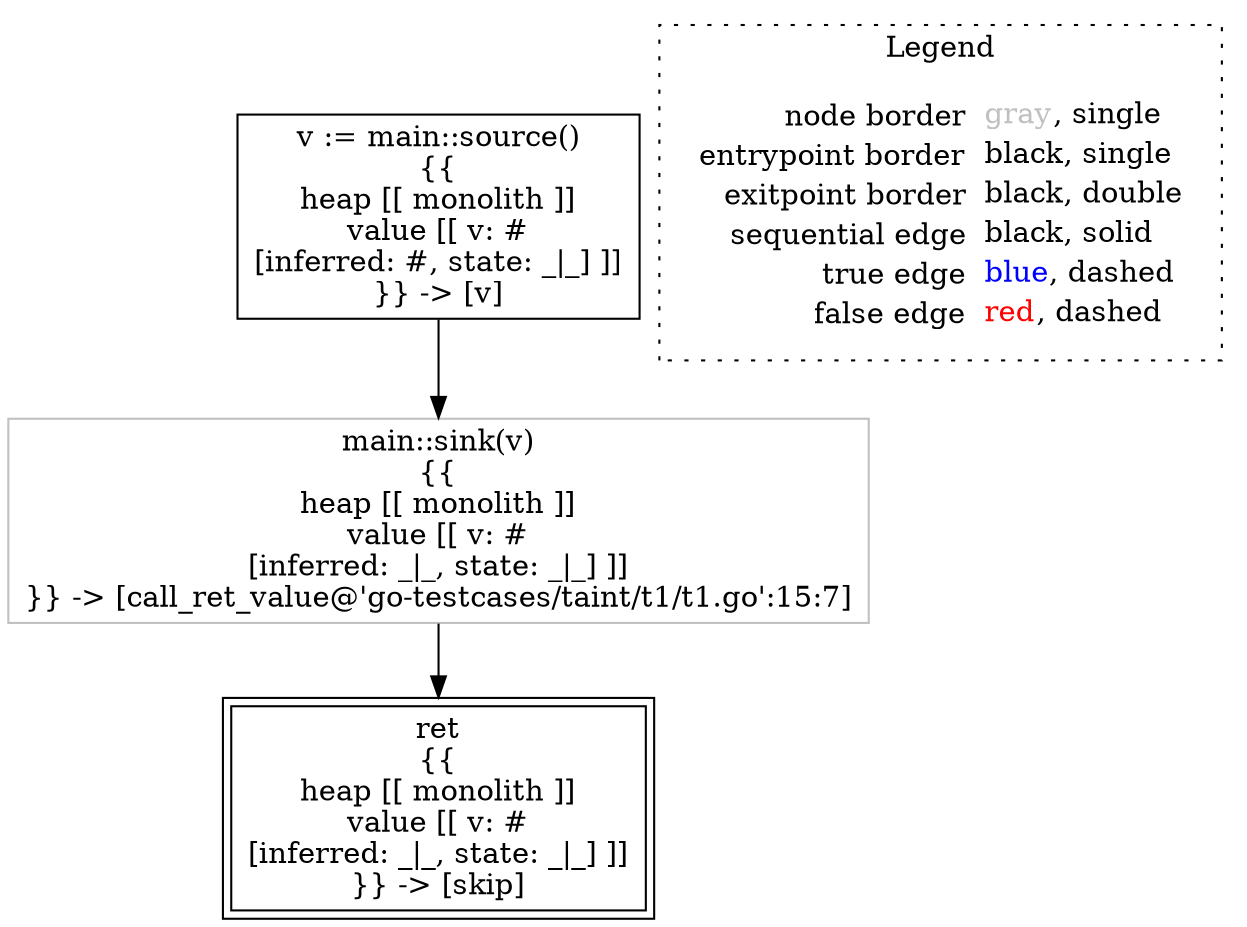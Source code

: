 digraph {
	"node0" [shape="rect",color="black",label=<v := main::source()<BR/>{{<BR/>heap [[ monolith ]]<BR/>value [[ v: #<BR/>[inferred: #, state: _|_] ]]<BR/>}} -&gt; [v]>];
	"node1" [shape="rect",color="black",peripheries="2",label=<ret<BR/>{{<BR/>heap [[ monolith ]]<BR/>value [[ v: #<BR/>[inferred: _|_, state: _|_] ]]<BR/>}} -&gt; [skip]>];
	"node2" [shape="rect",color="gray",label=<main::sink(v)<BR/>{{<BR/>heap [[ monolith ]]<BR/>value [[ v: #<BR/>[inferred: _|_, state: _|_] ]]<BR/>}} -&gt; [call_ret_value@'go-testcases/taint/t1/t1.go':15:7]>];
	"node0" -> "node2" [color="black"];
	"node2" -> "node1" [color="black"];
subgraph cluster_legend {
	label="Legend";
	style=dotted;
	node [shape=plaintext];
	"legend" [label=<<table border="0" cellpadding="2" cellspacing="0" cellborder="0"><tr><td align="right">node border&nbsp;</td><td align="left"><font color="gray">gray</font>, single</td></tr><tr><td align="right">entrypoint border&nbsp;</td><td align="left"><font color="black">black</font>, single</td></tr><tr><td align="right">exitpoint border&nbsp;</td><td align="left"><font color="black">black</font>, double</td></tr><tr><td align="right">sequential edge&nbsp;</td><td align="left"><font color="black">black</font>, solid</td></tr><tr><td align="right">true edge&nbsp;</td><td align="left"><font color="blue">blue</font>, dashed</td></tr><tr><td align="right">false edge&nbsp;</td><td align="left"><font color="red">red</font>, dashed</td></tr></table>>];
}

}
